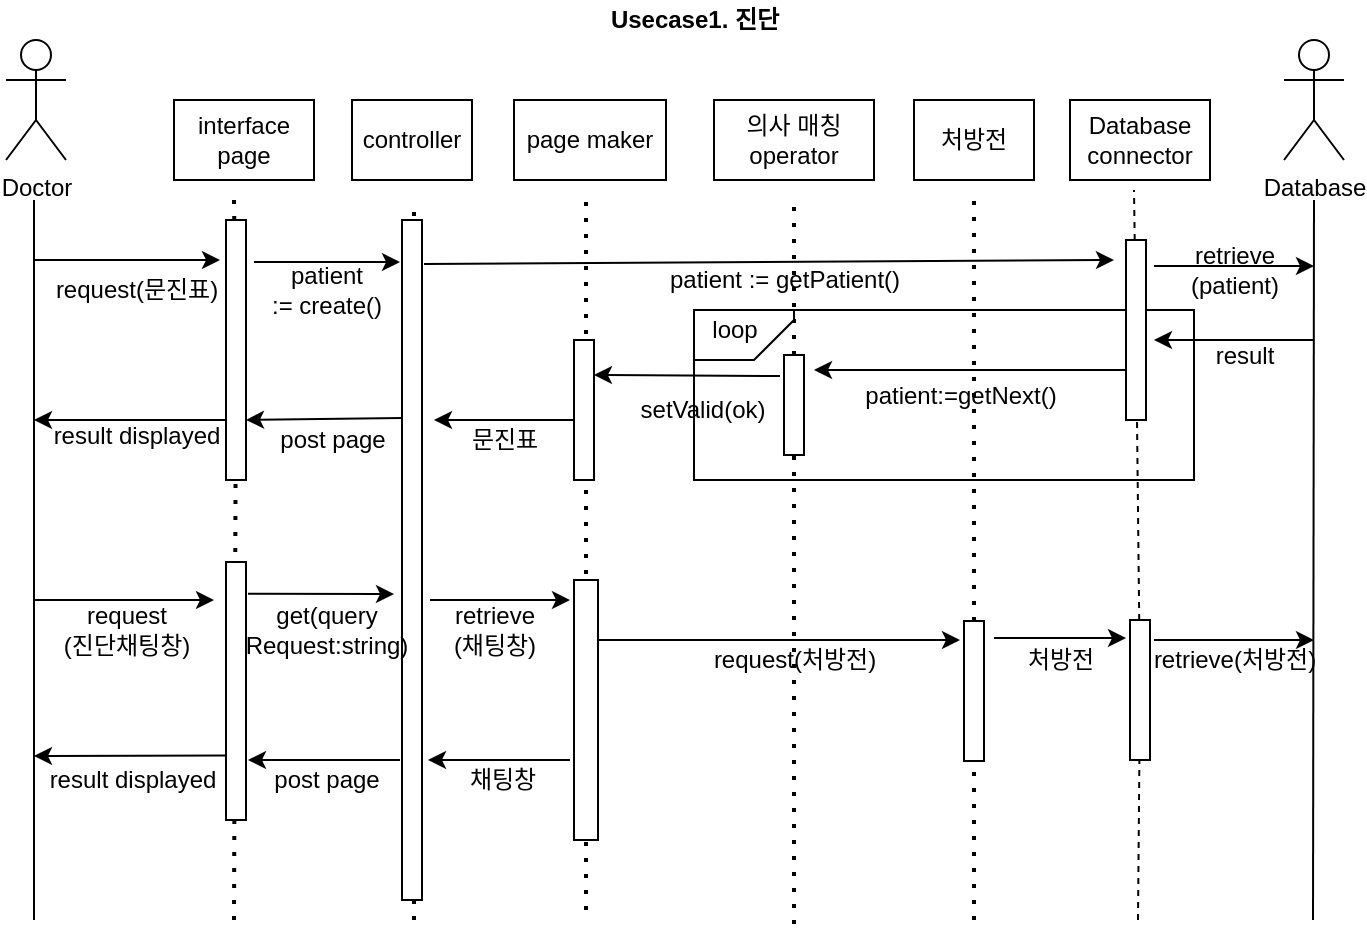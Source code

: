 <mxfile version="14.6.6" type="github"><diagram id="2vZyDypP22Sx9aD4G9Jh" name="Page-1"><mxGraphModel dx="946" dy="544" grid="1" gridSize="10" guides="1" tooltips="1" connect="1" arrows="1" fold="1" page="1" pageScale="1" pageWidth="827" pageHeight="1169" math="0" shadow="0"><root><mxCell id="0"/><mxCell id="1" parent="0"/><mxCell id="zIBEKC5zI-tzwPL0Lz8q-51" value="" style="rounded=0;whiteSpace=wrap;html=1;" vertex="1" parent="1"><mxGeometry x="450" y="255" width="250" height="85" as="geometry"/></mxCell><mxCell id="zIBEKC5zI-tzwPL0Lz8q-1" value="" style="endArrow=none;html=1;" edge="1" parent="1"><mxGeometry width="50" height="50" relative="1" as="geometry"><mxPoint x="120" y="560" as="sourcePoint"/><mxPoint x="120" y="200" as="targetPoint"/></mxGeometry></mxCell><mxCell id="zIBEKC5zI-tzwPL0Lz8q-2" value="Doctor" style="shape=umlActor;verticalLabelPosition=bottom;verticalAlign=top;html=1;outlineConnect=0;" vertex="1" parent="1"><mxGeometry x="106" y="120" width="30" height="60" as="geometry"/></mxCell><mxCell id="zIBEKC5zI-tzwPL0Lz8q-3" value="" style="endArrow=none;html=1;" edge="1" parent="1"><mxGeometry width="50" height="50" relative="1" as="geometry"><mxPoint x="759.5" y="560" as="sourcePoint"/><mxPoint x="760" y="200" as="targetPoint"/></mxGeometry></mxCell><mxCell id="zIBEKC5zI-tzwPL0Lz8q-4" value="Database" style="shape=umlActor;verticalLabelPosition=bottom;verticalAlign=top;html=1;outlineConnect=0;" vertex="1" parent="1"><mxGeometry x="745" y="120" width="30" height="60" as="geometry"/></mxCell><mxCell id="zIBEKC5zI-tzwPL0Lz8q-5" value="" style="endArrow=none;dashed=1;html=1;dashPattern=1 3;strokeWidth=2;startArrow=none;" edge="1" parent="1" source="zIBEKC5zI-tzwPL0Lz8q-19"><mxGeometry width="50" height="50" relative="1" as="geometry"><mxPoint x="220" y="560" as="sourcePoint"/><mxPoint x="220" y="200" as="targetPoint"/></mxGeometry></mxCell><mxCell id="zIBEKC5zI-tzwPL0Lz8q-6" value="interface page" style="rounded=0;whiteSpace=wrap;html=1;" vertex="1" parent="1"><mxGeometry x="190" y="150" width="70" height="40" as="geometry"/></mxCell><mxCell id="zIBEKC5zI-tzwPL0Lz8q-7" value="" style="endArrow=classic;html=1;" edge="1" parent="1"><mxGeometry width="50" height="50" relative="1" as="geometry"><mxPoint x="120" y="230" as="sourcePoint"/><mxPoint x="213" y="230" as="targetPoint"/></mxGeometry></mxCell><mxCell id="zIBEKC5zI-tzwPL0Lz8q-8" value="" style="endArrow=none;dashed=1;html=1;dashPattern=1 3;strokeWidth=2;" edge="1" parent="1"><mxGeometry width="50" height="50" relative="1" as="geometry"><mxPoint x="310" y="560" as="sourcePoint"/><mxPoint x="310" y="200" as="targetPoint"/></mxGeometry></mxCell><mxCell id="zIBEKC5zI-tzwPL0Lz8q-9" value="controller" style="rounded=0;whiteSpace=wrap;html=1;" vertex="1" parent="1"><mxGeometry x="279" y="150" width="60" height="40" as="geometry"/></mxCell><mxCell id="zIBEKC5zI-tzwPL0Lz8q-10" value="" style="endArrow=none;dashed=1;html=1;dashPattern=1 3;strokeWidth=2;" edge="1" parent="1"><mxGeometry width="50" height="50" relative="1" as="geometry"><mxPoint x="396" y="555" as="sourcePoint"/><mxPoint x="396" y="195" as="targetPoint"/></mxGeometry></mxCell><mxCell id="zIBEKC5zI-tzwPL0Lz8q-11" value="" style="endArrow=none;dashed=1;html=1;startArrow=none;" edge="1" parent="1" source="zIBEKC5zI-tzwPL0Lz8q-29"><mxGeometry width="50" height="50" relative="1" as="geometry"><mxPoint x="670" y="560" as="sourcePoint"/><mxPoint x="670" y="195" as="targetPoint"/></mxGeometry></mxCell><mxCell id="zIBEKC5zI-tzwPL0Lz8q-12" value="page maker" style="rounded=0;whiteSpace=wrap;html=1;" vertex="1" parent="1"><mxGeometry x="360" y="150" width="76" height="40" as="geometry"/></mxCell><mxCell id="zIBEKC5zI-tzwPL0Lz8q-13" value="Database connector" style="rounded=0;whiteSpace=wrap;html=1;" vertex="1" parent="1"><mxGeometry x="638" y="150" width="70" height="40" as="geometry"/></mxCell><mxCell id="zIBEKC5zI-tzwPL0Lz8q-14" value="의사 매칭 operator" style="rounded=0;whiteSpace=wrap;html=1;" vertex="1" parent="1"><mxGeometry x="460" y="150" width="80" height="40" as="geometry"/></mxCell><mxCell id="zIBEKC5zI-tzwPL0Lz8q-16" value="" style="endArrow=none;dashed=1;html=1;dashPattern=1 3;strokeWidth=2;startArrow=none;" edge="1" parent="1" source="zIBEKC5zI-tzwPL0Lz8q-24"><mxGeometry width="50" height="50" relative="1" as="geometry"><mxPoint x="500" y="562" as="sourcePoint"/><mxPoint x="500" y="200" as="targetPoint"/></mxGeometry></mxCell><mxCell id="zIBEKC5zI-tzwPL0Lz8q-17" value="" style="endArrow=none;dashed=1;html=1;dashPattern=1 3;strokeWidth=2;startArrow=none;" edge="1" parent="1" source="zIBEKC5zI-tzwPL0Lz8q-26"><mxGeometry width="50" height="50" relative="1" as="geometry"><mxPoint x="590" y="560" as="sourcePoint"/><mxPoint x="590" y="200" as="targetPoint"/></mxGeometry></mxCell><mxCell id="zIBEKC5zI-tzwPL0Lz8q-18" value="처방전" style="rounded=0;whiteSpace=wrap;html=1;" vertex="1" parent="1"><mxGeometry x="560" y="150" width="60" height="40" as="geometry"/></mxCell><mxCell id="zIBEKC5zI-tzwPL0Lz8q-19" value="" style="rounded=0;whiteSpace=wrap;html=1;" vertex="1" parent="1"><mxGeometry x="216" y="210" width="10" height="130" as="geometry"/></mxCell><mxCell id="zIBEKC5zI-tzwPL0Lz8q-20" value="" style="endArrow=none;dashed=1;html=1;dashPattern=1 3;strokeWidth=2;" edge="1" parent="1" target="zIBEKC5zI-tzwPL0Lz8q-19"><mxGeometry width="50" height="50" relative="1" as="geometry"><mxPoint x="220" y="560" as="sourcePoint"/><mxPoint x="220" y="200" as="targetPoint"/></mxGeometry></mxCell><mxCell id="zIBEKC5zI-tzwPL0Lz8q-21" value="" style="rounded=0;whiteSpace=wrap;html=1;" vertex="1" parent="1"><mxGeometry x="304" y="210" width="10" height="340" as="geometry"/></mxCell><mxCell id="zIBEKC5zI-tzwPL0Lz8q-22" value="" style="rounded=0;whiteSpace=wrap;html=1;" vertex="1" parent="1"><mxGeometry x="390" y="270" width="10" height="70" as="geometry"/></mxCell><mxCell id="zIBEKC5zI-tzwPL0Lz8q-24" value="" style="rounded=0;whiteSpace=wrap;html=1;" vertex="1" parent="1"><mxGeometry x="495" y="277.5" width="10" height="50" as="geometry"/></mxCell><mxCell id="zIBEKC5zI-tzwPL0Lz8q-25" value="" style="endArrow=none;dashed=1;html=1;dashPattern=1 3;strokeWidth=2;" edge="1" parent="1" target="zIBEKC5zI-tzwPL0Lz8q-24"><mxGeometry width="50" height="50" relative="1" as="geometry"><mxPoint x="500" y="562" as="sourcePoint"/><mxPoint x="500" y="200" as="targetPoint"/></mxGeometry></mxCell><mxCell id="zIBEKC5zI-tzwPL0Lz8q-26" value="" style="rounded=0;whiteSpace=wrap;html=1;" vertex="1" parent="1"><mxGeometry x="585" y="410.5" width="10" height="70" as="geometry"/></mxCell><mxCell id="zIBEKC5zI-tzwPL0Lz8q-27" value="" style="endArrow=none;dashed=1;html=1;dashPattern=1 3;strokeWidth=2;" edge="1" parent="1" target="zIBEKC5zI-tzwPL0Lz8q-26"><mxGeometry width="50" height="50" relative="1" as="geometry"><mxPoint x="590" y="560" as="sourcePoint"/><mxPoint x="590" y="200" as="targetPoint"/></mxGeometry></mxCell><mxCell id="zIBEKC5zI-tzwPL0Lz8q-28" value="request(문진표)" style="text;html=1;align=center;verticalAlign=middle;resizable=0;points=[];autosize=1;strokeColor=none;" vertex="1" parent="1"><mxGeometry x="126" y="235" width="90" height="20" as="geometry"/></mxCell><mxCell id="zIBEKC5zI-tzwPL0Lz8q-29" value="" style="rounded=0;whiteSpace=wrap;html=1;" vertex="1" parent="1"><mxGeometry x="666" y="220" width="10" height="90" as="geometry"/></mxCell><mxCell id="zIBEKC5zI-tzwPL0Lz8q-30" value="" style="endArrow=none;dashed=1;html=1;startArrow=none;" edge="1" parent="1" source="zIBEKC5zI-tzwPL0Lz8q-31" target="zIBEKC5zI-tzwPL0Lz8q-29"><mxGeometry width="50" height="50" relative="1" as="geometry"><mxPoint x="670" y="560" as="sourcePoint"/><mxPoint x="670" y="195" as="targetPoint"/></mxGeometry></mxCell><mxCell id="zIBEKC5zI-tzwPL0Lz8q-31" value="" style="rounded=0;whiteSpace=wrap;html=1;" vertex="1" parent="1"><mxGeometry x="668" y="410" width="10" height="70" as="geometry"/></mxCell><mxCell id="zIBEKC5zI-tzwPL0Lz8q-32" value="" style="endArrow=none;dashed=1;html=1;" edge="1" parent="1" target="zIBEKC5zI-tzwPL0Lz8q-31"><mxGeometry width="50" height="50" relative="1" as="geometry"><mxPoint x="672" y="560" as="sourcePoint"/><mxPoint x="670.918" y="281" as="targetPoint"/></mxGeometry></mxCell><mxCell id="zIBEKC5zI-tzwPL0Lz8q-34" value="" style="endArrow=classic;html=1;" edge="1" parent="1"><mxGeometry width="50" height="50" relative="1" as="geometry"><mxPoint x="315" y="232" as="sourcePoint"/><mxPoint x="660" y="230" as="targetPoint"/></mxGeometry></mxCell><mxCell id="zIBEKC5zI-tzwPL0Lz8q-35" value="" style="endArrow=classic;html=1;exitX=1.4;exitY=0.177;exitDx=0;exitDy=0;exitPerimeter=0;" edge="1" parent="1"><mxGeometry width="50" height="50" relative="1" as="geometry"><mxPoint x="230" y="231.01" as="sourcePoint"/><mxPoint x="303" y="231" as="targetPoint"/></mxGeometry></mxCell><mxCell id="zIBEKC5zI-tzwPL0Lz8q-39" value="" style="endArrow=classic;html=1;" edge="1" parent="1"><mxGeometry width="50" height="50" relative="1" as="geometry"><mxPoint x="680" y="233" as="sourcePoint"/><mxPoint x="760" y="233" as="targetPoint"/></mxGeometry></mxCell><mxCell id="zIBEKC5zI-tzwPL0Lz8q-41" value="" style="endArrow=classic;html=1;" edge="1" parent="1"><mxGeometry width="50" height="50" relative="1" as="geometry"><mxPoint x="760" y="270" as="sourcePoint"/><mxPoint x="680" y="270" as="targetPoint"/></mxGeometry></mxCell><mxCell id="zIBEKC5zI-tzwPL0Lz8q-44" value="" style="endArrow=classic;html=1;" edge="1" parent="1"><mxGeometry width="50" height="50" relative="1" as="geometry"><mxPoint x="666" y="285" as="sourcePoint"/><mxPoint x="510" y="285" as="targetPoint"/></mxGeometry></mxCell><mxCell id="zIBEKC5zI-tzwPL0Lz8q-45" value="" style="endArrow=classic;html=1;entryX=1;entryY=0.25;entryDx=0;entryDy=0;" edge="1" parent="1" target="zIBEKC5zI-tzwPL0Lz8q-22"><mxGeometry width="50" height="50" relative="1" as="geometry"><mxPoint x="493" y="288" as="sourcePoint"/><mxPoint x="403" y="280.5" as="targetPoint"/></mxGeometry></mxCell><mxCell id="zIBEKC5zI-tzwPL0Lz8q-49" value="" style="endArrow=classic;html=1;" edge="1" parent="1"><mxGeometry width="50" height="50" relative="1" as="geometry"><mxPoint x="390" y="310" as="sourcePoint"/><mxPoint x="320" y="310" as="targetPoint"/></mxGeometry></mxCell><mxCell id="zIBEKC5zI-tzwPL0Lz8q-50" value="" style="endArrow=classic;html=1;exitX=0;exitY=0.291;exitDx=0;exitDy=0;exitPerimeter=0;" edge="1" parent="1" source="zIBEKC5zI-tzwPL0Lz8q-21"><mxGeometry width="50" height="50" relative="1" as="geometry"><mxPoint x="390" y="310" as="sourcePoint"/><mxPoint x="226" y="310" as="targetPoint"/></mxGeometry></mxCell><mxCell id="zIBEKC5zI-tzwPL0Lz8q-54" value="" style="rounded=0;whiteSpace=wrap;html=1;" vertex="1" parent="1"><mxGeometry x="390" y="390" width="12" height="130" as="geometry"/></mxCell><mxCell id="zIBEKC5zI-tzwPL0Lz8q-55" value="" style="endArrow=classic;html=1;" edge="1" parent="1"><mxGeometry width="50" height="50" relative="1" as="geometry"><mxPoint x="120" y="400" as="sourcePoint"/><mxPoint x="210" y="400" as="targetPoint"/></mxGeometry></mxCell><mxCell id="zIBEKC5zI-tzwPL0Lz8q-56" value="" style="rounded=0;whiteSpace=wrap;html=1;" vertex="1" parent="1"><mxGeometry x="216" y="381" width="10" height="129" as="geometry"/></mxCell><mxCell id="zIBEKC5zI-tzwPL0Lz8q-57" value="" style="endArrow=classic;html=1;" edge="1" parent="1"><mxGeometry width="50" height="50" relative="1" as="geometry"><mxPoint x="216" y="310" as="sourcePoint"/><mxPoint x="120" y="310" as="targetPoint"/></mxGeometry></mxCell><mxCell id="zIBEKC5zI-tzwPL0Lz8q-58" value="" style="endArrow=classic;html=1;exitX=1.1;exitY=0.123;exitDx=0;exitDy=0;exitPerimeter=0;" edge="1" parent="1" source="zIBEKC5zI-tzwPL0Lz8q-56"><mxGeometry width="50" height="50" relative="1" as="geometry"><mxPoint x="390" y="360" as="sourcePoint"/><mxPoint x="300" y="397" as="targetPoint"/></mxGeometry></mxCell><mxCell id="zIBEKC5zI-tzwPL0Lz8q-59" value="" style="endArrow=classic;html=1;entryX=-0.167;entryY=0.077;entryDx=0;entryDy=0;entryPerimeter=0;" edge="1" parent="1" target="zIBEKC5zI-tzwPL0Lz8q-54"><mxGeometry width="50" height="50" relative="1" as="geometry"><mxPoint x="318" y="400" as="sourcePoint"/><mxPoint x="754" y="390" as="targetPoint"/></mxGeometry></mxCell><mxCell id="zIBEKC5zI-tzwPL0Lz8q-60" value="" style="endArrow=classic;html=1;" edge="1" parent="1"><mxGeometry width="50" height="50" relative="1" as="geometry"><mxPoint x="402" y="420" as="sourcePoint"/><mxPoint x="583" y="420" as="targetPoint"/></mxGeometry></mxCell><mxCell id="zIBEKC5zI-tzwPL0Lz8q-61" value="" style="endArrow=classic;html=1;" edge="1" parent="1"><mxGeometry width="50" height="50" relative="1" as="geometry"><mxPoint x="600" y="419" as="sourcePoint"/><mxPoint x="666" y="419" as="targetPoint"/></mxGeometry></mxCell><mxCell id="zIBEKC5zI-tzwPL0Lz8q-63" value="" style="endArrow=classic;html=1;" edge="1" parent="1"><mxGeometry width="50" height="50" relative="1" as="geometry"><mxPoint x="680" y="420" as="sourcePoint"/><mxPoint x="760" y="420" as="targetPoint"/></mxGeometry></mxCell><mxCell id="zIBEKC5zI-tzwPL0Lz8q-69" value="result displayed" style="text;html=1;align=center;verticalAlign=middle;resizable=0;points=[];autosize=1;strokeColor=none;" vertex="1" parent="1"><mxGeometry x="121" y="307.5" width="100" height="20" as="geometry"/></mxCell><mxCell id="zIBEKC5zI-tzwPL0Lz8q-70" value="request&lt;br&gt;(진단채팅창)" style="text;html=1;align=center;verticalAlign=middle;resizable=0;points=[];autosize=1;strokeColor=none;" vertex="1" parent="1"><mxGeometry x="126" y="400" width="80" height="30" as="geometry"/></mxCell><mxCell id="zIBEKC5zI-tzwPL0Lz8q-72" value="&lt;b&gt;Usecase1. 진단&lt;/b&gt;" style="text;html=1;align=center;verticalAlign=middle;resizable=0;points=[];autosize=1;strokeColor=none;" vertex="1" parent="1"><mxGeometry x="400" y="100" width="100" height="20" as="geometry"/></mxCell><mxCell id="zIBEKC5zI-tzwPL0Lz8q-74" value="" style="shape=card;whiteSpace=wrap;html=1;rotation=-180;size=20;" vertex="1" parent="1"><mxGeometry x="450" y="255" width="50" height="25" as="geometry"/></mxCell><mxCell id="zIBEKC5zI-tzwPL0Lz8q-75" value="loop" style="text;html=1;align=center;verticalAlign=middle;resizable=0;points=[];autosize=1;strokeColor=none;" vertex="1" parent="1"><mxGeometry x="450" y="255" width="40" height="20" as="geometry"/></mxCell><mxCell id="zIBEKC5zI-tzwPL0Lz8q-77" value="patient:=getNext()" style="text;html=1;align=center;verticalAlign=middle;resizable=0;points=[];autosize=1;strokeColor=none;" vertex="1" parent="1"><mxGeometry x="528" y="287.5" width="110" height="20" as="geometry"/></mxCell><mxCell id="zIBEKC5zI-tzwPL0Lz8q-79" value="setValid(ok)" style="text;html=1;align=center;verticalAlign=middle;resizable=0;points=[];autosize=1;strokeColor=none;" vertex="1" parent="1"><mxGeometry x="414" y="295" width="80" height="20" as="geometry"/></mxCell><mxCell id="zIBEKC5zI-tzwPL0Lz8q-80" value="문진표" style="text;html=1;align=center;verticalAlign=middle;resizable=0;points=[];autosize=1;strokeColor=none;" vertex="1" parent="1"><mxGeometry x="330" y="310" width="50" height="20" as="geometry"/></mxCell><mxCell id="zIBEKC5zI-tzwPL0Lz8q-82" value="patient &lt;br&gt;:= create()" style="text;html=1;align=center;verticalAlign=middle;resizable=0;points=[];autosize=1;strokeColor=none;" vertex="1" parent="1"><mxGeometry x="231" y="230" width="70" height="30" as="geometry"/></mxCell><mxCell id="zIBEKC5zI-tzwPL0Lz8q-84" value="retrieve(처방전)" style="text;html=1;align=center;verticalAlign=middle;resizable=0;points=[];autosize=1;strokeColor=none;" vertex="1" parent="1"><mxGeometry x="675" y="420" width="90" height="20" as="geometry"/></mxCell><mxCell id="zIBEKC5zI-tzwPL0Lz8q-85" value="처방전" style="text;html=1;align=center;verticalAlign=middle;resizable=0;points=[];autosize=1;strokeColor=none;" vertex="1" parent="1"><mxGeometry x="608" y="420" width="50" height="20" as="geometry"/></mxCell><mxCell id="zIBEKC5zI-tzwPL0Lz8q-86" value="post page" style="text;html=1;align=center;verticalAlign=middle;resizable=0;points=[];autosize=1;strokeColor=none;" vertex="1" parent="1"><mxGeometry x="234" y="310" width="70" height="20" as="geometry"/></mxCell><mxCell id="zIBEKC5zI-tzwPL0Lz8q-88" value="result" style="text;html=1;align=center;verticalAlign=middle;resizable=0;points=[];autosize=1;strokeColor=none;" vertex="1" parent="1"><mxGeometry x="705" y="267.5" width="40" height="20" as="geometry"/></mxCell><mxCell id="zIBEKC5zI-tzwPL0Lz8q-89" value="patient := getPatient()" style="text;html=1;align=center;verticalAlign=middle;resizable=0;points=[];autosize=1;strokeColor=none;" vertex="1" parent="1"><mxGeometry x="430" y="230" width="130" height="20" as="geometry"/></mxCell><mxCell id="zIBEKC5zI-tzwPL0Lz8q-90" value="retrieve&lt;br&gt;(patient)" style="text;html=1;align=center;verticalAlign=middle;resizable=0;points=[];autosize=1;strokeColor=none;" vertex="1" parent="1"><mxGeometry x="690" y="220" width="60" height="30" as="geometry"/></mxCell><mxCell id="zIBEKC5zI-tzwPL0Lz8q-93" value="get(query&lt;br&gt;Request:string)" style="text;html=1;align=center;verticalAlign=middle;resizable=0;points=[];autosize=1;strokeColor=none;" vertex="1" parent="1"><mxGeometry x="216" y="400" width="100" height="30" as="geometry"/></mxCell><mxCell id="zIBEKC5zI-tzwPL0Lz8q-94" value="" style="endArrow=classic;html=1;entryX=1.3;entryY=0.794;entryDx=0;entryDy=0;entryPerimeter=0;" edge="1" parent="1" target="zIBEKC5zI-tzwPL0Lz8q-21"><mxGeometry width="50" height="50" relative="1" as="geometry"><mxPoint x="388" y="480" as="sourcePoint"/><mxPoint x="360" y="300" as="targetPoint"/></mxGeometry></mxCell><mxCell id="zIBEKC5zI-tzwPL0Lz8q-95" value="" style="endArrow=classic;html=1;" edge="1" parent="1"><mxGeometry width="50" height="50" relative="1" as="geometry"><mxPoint x="303" y="480" as="sourcePoint"/><mxPoint x="227" y="480" as="targetPoint"/></mxGeometry></mxCell><mxCell id="zIBEKC5zI-tzwPL0Lz8q-96" value="" style="endArrow=classic;html=1;exitX=0;exitY=0.75;exitDx=0;exitDy=0;" edge="1" parent="1" source="zIBEKC5zI-tzwPL0Lz8q-56"><mxGeometry width="50" height="50" relative="1" as="geometry"><mxPoint x="310" y="350" as="sourcePoint"/><mxPoint x="120" y="478" as="targetPoint"/></mxGeometry></mxCell><mxCell id="zIBEKC5zI-tzwPL0Lz8q-98" value="result displayed" style="text;html=1;align=center;verticalAlign=middle;resizable=0;points=[];autosize=1;strokeColor=none;" vertex="1" parent="1"><mxGeometry x="119" y="480" width="100" height="20" as="geometry"/></mxCell><mxCell id="zIBEKC5zI-tzwPL0Lz8q-99" value="post page" style="text;html=1;align=center;verticalAlign=middle;resizable=0;points=[];autosize=1;strokeColor=none;" vertex="1" parent="1"><mxGeometry x="231" y="480" width="70" height="20" as="geometry"/></mxCell><mxCell id="zIBEKC5zI-tzwPL0Lz8q-100" value="채팅창" style="text;html=1;align=center;verticalAlign=middle;resizable=0;points=[];autosize=1;strokeColor=none;" vertex="1" parent="1"><mxGeometry x="329" y="480" width="50" height="20" as="geometry"/></mxCell><mxCell id="zIBEKC5zI-tzwPL0Lz8q-105" value="retrieve&lt;br&gt;(채팅창)" style="text;html=1;align=center;verticalAlign=middle;resizable=0;points=[];autosize=1;strokeColor=none;" vertex="1" parent="1"><mxGeometry x="320" y="400" width="60" height="30" as="geometry"/></mxCell><mxCell id="zIBEKC5zI-tzwPL0Lz8q-106" value="request(처방전)" style="text;html=1;align=center;verticalAlign=middle;resizable=0;points=[];autosize=1;strokeColor=none;" vertex="1" parent="1"><mxGeometry x="455" y="420" width="90" height="20" as="geometry"/></mxCell></root></mxGraphModel></diagram></mxfile>
